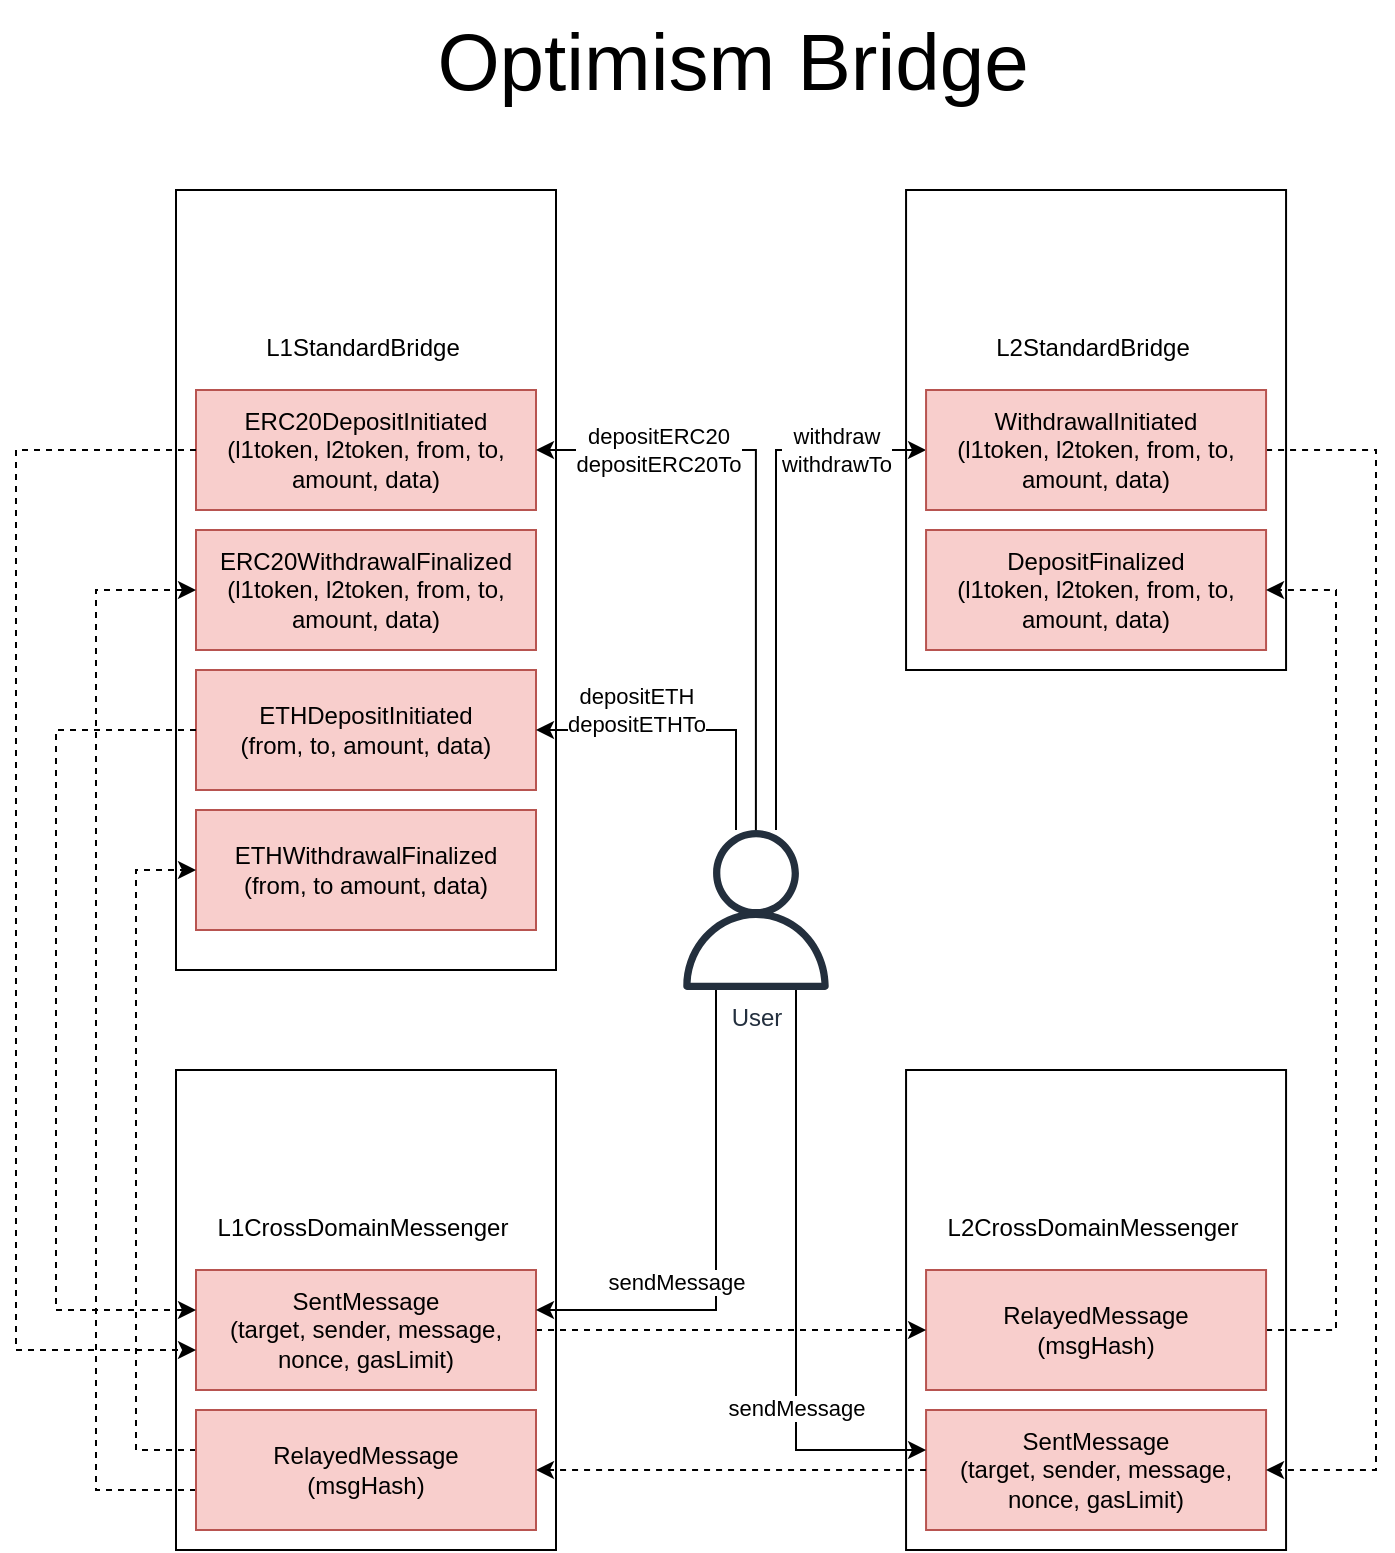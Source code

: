 <mxfile version="21.0.2" type="device"><diagram name="Page-1" id="de9uy1KyjLiE7p85j9zT"><mxGraphModel dx="1307" dy="793" grid="1" gridSize="10" guides="1" tooltips="1" connect="1" arrows="1" fold="1" page="1" pageScale="1" pageWidth="850" pageHeight="1100" math="0" shadow="0"><root><mxCell id="0"/><mxCell id="1" parent="0"/><mxCell id="DXUf2-8At56HG0uDUXkn-33" value="" style="rounded=0;whiteSpace=wrap;html=1;" vertex="1" parent="1"><mxGeometry x="120.0" y="210" width="190" height="390" as="geometry"/></mxCell><mxCell id="DXUf2-8At56HG0uDUXkn-34" value="L1StandardBridge" style="shape=image;html=1;verticalAlign=top;verticalLabelPosition=bottom;labelBackgroundColor=#ffffff;imageAspect=0;aspect=fixed;image=https://cdn2.iconfinder.com/data/icons/essential-web-4/50/content-form-contract-article-paper-128.png" vertex="1" parent="1"><mxGeometry x="185.0" y="220" width="55" height="55" as="geometry"/></mxCell><mxCell id="DXUf2-8At56HG0uDUXkn-35" value="ERC20DepositInitiated&lt;br&gt;(l1token, l2token, from, to, amount, data)" style="rounded=0;whiteSpace=wrap;html=1;fillColor=#f8cecc;strokeColor=#b85450;" vertex="1" parent="1"><mxGeometry x="130.0" y="310" width="170" height="60" as="geometry"/></mxCell><mxCell id="DXUf2-8At56HG0uDUXkn-36" value="ETHDepositInitiated&lt;br style=&quot;border-color: var(--border-color);&quot;&gt;(from, to, amount, data)" style="rounded=0;whiteSpace=wrap;html=1;fillColor=#f8cecc;strokeColor=#b85450;" vertex="1" parent="1"><mxGeometry x="130.0" y="450" width="170" height="60" as="geometry"/></mxCell><mxCell id="DXUf2-8At56HG0uDUXkn-71" value="depositETH&lt;br&gt;depositETHTo" style="edgeStyle=orthogonalEdgeStyle;rounded=0;orthogonalLoop=1;jettySize=auto;html=1;" edge="1" parent="1" source="DXUf2-8At56HG0uDUXkn-44" target="DXUf2-8At56HG0uDUXkn-36"><mxGeometry x="0.333" y="-10" relative="1" as="geometry"><Array as="points"><mxPoint x="400" y="480"/></Array><mxPoint as="offset"/></mxGeometry></mxCell><mxCell id="DXUf2-8At56HG0uDUXkn-72" value="depositERC20&lt;br&gt;depositERC20To" style="edgeStyle=orthogonalEdgeStyle;rounded=0;orthogonalLoop=1;jettySize=auto;html=1;" edge="1" parent="1" source="DXUf2-8At56HG0uDUXkn-44" target="DXUf2-8At56HG0uDUXkn-35"><mxGeometry x="0.595" relative="1" as="geometry"><Array as="points"><mxPoint x="410" y="340"/></Array><mxPoint as="offset"/></mxGeometry></mxCell><mxCell id="DXUf2-8At56HG0uDUXkn-44" value="User" style="sketch=0;outlineConnect=0;fontColor=#232F3E;gradientColor=none;fillColor=#232F3D;strokeColor=none;dashed=0;verticalLabelPosition=bottom;verticalAlign=top;align=center;html=1;fontSize=12;fontStyle=0;aspect=fixed;pointerEvents=1;shape=mxgraph.aws4.user;" vertex="1" parent="1"><mxGeometry x="370" y="530" width="80" height="80" as="geometry"/></mxCell><mxCell id="DXUf2-8At56HG0uDUXkn-53" value="Optimism Bridge" style="text;html=1;align=center;verticalAlign=middle;resizable=0;points=[];autosize=1;strokeColor=none;fillColor=none;fontSize=40;" vertex="1" parent="1"><mxGeometry x="237.52" y="115" width="320" height="60" as="geometry"/></mxCell><mxCell id="DXUf2-8At56HG0uDUXkn-54" value="ETHWithdrawalFinalized&lt;br&gt;(from, to amount, data)" style="rounded=0;whiteSpace=wrap;html=1;fillColor=#f8cecc;strokeColor=#b85450;" vertex="1" parent="1"><mxGeometry x="130.0" y="520" width="170" height="60" as="geometry"/></mxCell><mxCell id="DXUf2-8At56HG0uDUXkn-55" value="ERC20WithdrawalFinalized&lt;br&gt;(l1token, l2token, from, to, amount, data)" style="rounded=0;whiteSpace=wrap;html=1;fillColor=#f8cecc;strokeColor=#b85450;" vertex="1" parent="1"><mxGeometry x="130.0" y="380" width="170" height="60" as="geometry"/></mxCell><mxCell id="DXUf2-8At56HG0uDUXkn-56" value="" style="rounded=0;whiteSpace=wrap;html=1;" vertex="1" parent="1"><mxGeometry x="485.03" y="210" width="190" height="240" as="geometry"/></mxCell><mxCell id="DXUf2-8At56HG0uDUXkn-57" value="L2StandardBridge" style="shape=image;html=1;verticalAlign=top;verticalLabelPosition=bottom;labelBackgroundColor=#ffffff;imageAspect=0;aspect=fixed;image=https://cdn2.iconfinder.com/data/icons/essential-web-4/50/content-form-contract-article-paper-128.png" vertex="1" parent="1"><mxGeometry x="550.03" y="220" width="55" height="55" as="geometry"/></mxCell><mxCell id="DXUf2-8At56HG0uDUXkn-58" value="DepositFinalized&lt;br&gt;(l1token, l2token, from, to, amount, data)" style="rounded=0;whiteSpace=wrap;html=1;fillColor=#f8cecc;strokeColor=#b85450;" vertex="1" parent="1"><mxGeometry x="495.03" y="380" width="170" height="60" as="geometry"/></mxCell><mxCell id="DXUf2-8At56HG0uDUXkn-62" value="" style="rounded=0;whiteSpace=wrap;html=1;" vertex="1" parent="1"><mxGeometry x="485.03" y="650" width="190" height="240" as="geometry"/></mxCell><mxCell id="DXUf2-8At56HG0uDUXkn-63" value="L2CrossDomainMessenger" style="shape=image;html=1;verticalAlign=top;verticalLabelPosition=bottom;labelBackgroundColor=#ffffff;imageAspect=0;aspect=fixed;image=https://cdn2.iconfinder.com/data/icons/essential-web-4/50/content-form-contract-article-paper-128.png" vertex="1" parent="1"><mxGeometry x="550.03" y="660" width="55" height="55" as="geometry"/></mxCell><mxCell id="DXUf2-8At56HG0uDUXkn-64" value="SentMessage&lt;br&gt;(target, sender, message, nonce, gasLimit)" style="rounded=0;whiteSpace=wrap;html=1;fillColor=#f8cecc;strokeColor=#b85450;" vertex="1" parent="1"><mxGeometry x="495.03" y="820" width="170" height="60" as="geometry"/></mxCell><mxCell id="DXUf2-8At56HG0uDUXkn-96" style="edgeStyle=orthogonalEdgeStyle;rounded=0;orthogonalLoop=1;jettySize=auto;html=1;dashed=1;" edge="1" parent="1" source="DXUf2-8At56HG0uDUXkn-66" target="DXUf2-8At56HG0uDUXkn-58"><mxGeometry relative="1" as="geometry"><Array as="points"><mxPoint x="700" y="780"/><mxPoint x="700" y="410"/></Array></mxGeometry></mxCell><mxCell id="DXUf2-8At56HG0uDUXkn-66" value="RelayedMessage&lt;br&gt;(msgHash)" style="rounded=0;whiteSpace=wrap;html=1;fillColor=#f8cecc;strokeColor=#b85450;" vertex="1" parent="1"><mxGeometry x="495.03" y="750" width="170" height="60" as="geometry"/></mxCell><mxCell id="DXUf2-8At56HG0uDUXkn-67" value="" style="rounded=0;whiteSpace=wrap;html=1;" vertex="1" parent="1"><mxGeometry x="120.0" y="650" width="190" height="240" as="geometry"/></mxCell><mxCell id="DXUf2-8At56HG0uDUXkn-68" value="L1CrossDomainMessenger" style="shape=image;html=1;verticalAlign=top;verticalLabelPosition=bottom;labelBackgroundColor=#ffffff;imageAspect=0;aspect=fixed;image=https://cdn2.iconfinder.com/data/icons/essential-web-4/50/content-form-contract-article-paper-128.png" vertex="1" parent="1"><mxGeometry x="185.0" y="660" width="55" height="55" as="geometry"/></mxCell><mxCell id="DXUf2-8At56HG0uDUXkn-90" style="edgeStyle=orthogonalEdgeStyle;rounded=0;orthogonalLoop=1;jettySize=auto;html=1;dashed=1;" edge="1" parent="1" source="DXUf2-8At56HG0uDUXkn-69" target="DXUf2-8At56HG0uDUXkn-66"><mxGeometry relative="1" as="geometry"><Array as="points"><mxPoint x="440" y="780"/><mxPoint x="440" y="780"/></Array></mxGeometry></mxCell><mxCell id="DXUf2-8At56HG0uDUXkn-69" value="SentMessage&lt;br&gt;(target, sender, message, nonce, gasLimit)" style="rounded=0;whiteSpace=wrap;html=1;fillColor=#f8cecc;strokeColor=#b85450;" vertex="1" parent="1"><mxGeometry x="130.0" y="750" width="170" height="60" as="geometry"/></mxCell><mxCell id="DXUf2-8At56HG0uDUXkn-93" style="edgeStyle=orthogonalEdgeStyle;rounded=0;orthogonalLoop=1;jettySize=auto;html=1;dashed=1;" edge="1" parent="1" source="DXUf2-8At56HG0uDUXkn-70" target="DXUf2-8At56HG0uDUXkn-55"><mxGeometry relative="1" as="geometry"><Array as="points"><mxPoint x="80" y="860"/><mxPoint x="80" y="410"/></Array></mxGeometry></mxCell><mxCell id="DXUf2-8At56HG0uDUXkn-94" style="edgeStyle=orthogonalEdgeStyle;rounded=0;orthogonalLoop=1;jettySize=auto;html=1;dashed=1;" edge="1" parent="1" source="DXUf2-8At56HG0uDUXkn-70" target="DXUf2-8At56HG0uDUXkn-54"><mxGeometry relative="1" as="geometry"><Array as="points"><mxPoint x="100" y="840"/><mxPoint x="100" y="550"/></Array></mxGeometry></mxCell><mxCell id="DXUf2-8At56HG0uDUXkn-70" value="RelayedMessage&lt;br&gt;(msgHash)" style="rounded=0;whiteSpace=wrap;html=1;fillColor=#f8cecc;strokeColor=#b85450;" vertex="1" parent="1"><mxGeometry x="130.0" y="820" width="170" height="60" as="geometry"/></mxCell><mxCell id="DXUf2-8At56HG0uDUXkn-87" value="withdraw&lt;br&gt;withdrawTo" style="edgeStyle=orthogonalEdgeStyle;rounded=0;orthogonalLoop=1;jettySize=auto;html=1;entryX=0;entryY=0.5;entryDx=0;entryDy=0;" edge="1" parent="1" source="DXUf2-8At56HG0uDUXkn-44" target="DXUf2-8At56HG0uDUXkn-61"><mxGeometry x="0.66" relative="1" as="geometry"><Array as="points"><mxPoint x="420" y="340"/></Array><mxPoint as="offset"/></mxGeometry></mxCell><mxCell id="DXUf2-8At56HG0uDUXkn-88" value="sendMessage" style="edgeStyle=orthogonalEdgeStyle;rounded=0;orthogonalLoop=1;jettySize=auto;html=1;" edge="1" parent="1" source="DXUf2-8At56HG0uDUXkn-44" target="DXUf2-8At56HG0uDUXkn-69"><mxGeometry x="0.167" y="-20" relative="1" as="geometry"><Array as="points"><mxPoint x="390" y="770"/></Array><mxPoint as="offset"/></mxGeometry></mxCell><mxCell id="DXUf2-8At56HG0uDUXkn-89" value="sendMessage" style="edgeStyle=orthogonalEdgeStyle;rounded=0;orthogonalLoop=1;jettySize=auto;html=1;" edge="1" parent="1" source="DXUf2-8At56HG0uDUXkn-44" target="DXUf2-8At56HG0uDUXkn-64"><mxGeometry x="0.424" relative="1" as="geometry"><Array as="points"><mxPoint x="430" y="840"/></Array><mxPoint y="-1" as="offset"/></mxGeometry></mxCell><mxCell id="DXUf2-8At56HG0uDUXkn-91" style="edgeStyle=orthogonalEdgeStyle;rounded=0;orthogonalLoop=1;jettySize=auto;html=1;dashed=1;" edge="1" parent="1" source="DXUf2-8At56HG0uDUXkn-64" target="DXUf2-8At56HG0uDUXkn-70"><mxGeometry relative="1" as="geometry"><Array as="points"><mxPoint x="400" y="850"/><mxPoint x="400" y="850"/></Array></mxGeometry></mxCell><mxCell id="DXUf2-8At56HG0uDUXkn-97" style="edgeStyle=orthogonalEdgeStyle;rounded=0;orthogonalLoop=1;jettySize=auto;html=1;dashed=1;" edge="1" parent="1" source="DXUf2-8At56HG0uDUXkn-61" target="DXUf2-8At56HG0uDUXkn-64"><mxGeometry relative="1" as="geometry"><Array as="points"><mxPoint x="720" y="340"/><mxPoint x="720" y="850"/></Array></mxGeometry></mxCell><mxCell id="DXUf2-8At56HG0uDUXkn-61" value="WithdrawalInitiated&lt;br&gt;(l1token, l2token, from, to, amount, data)" style="rounded=0;whiteSpace=wrap;html=1;fillColor=#f8cecc;strokeColor=#b85450;" vertex="1" parent="1"><mxGeometry x="495.03" y="310" width="170" height="60" as="geometry"/></mxCell><mxCell id="DXUf2-8At56HG0uDUXkn-98" style="edgeStyle=orthogonalEdgeStyle;rounded=0;orthogonalLoop=1;jettySize=auto;html=1;dashed=1;" edge="1" parent="1" source="DXUf2-8At56HG0uDUXkn-35" target="DXUf2-8At56HG0uDUXkn-69"><mxGeometry relative="1" as="geometry"><Array as="points"><mxPoint x="40" y="340"/><mxPoint x="40" y="790"/></Array></mxGeometry></mxCell><mxCell id="DXUf2-8At56HG0uDUXkn-99" style="edgeStyle=orthogonalEdgeStyle;rounded=0;orthogonalLoop=1;jettySize=auto;html=1;dashed=1;" edge="1" parent="1" source="DXUf2-8At56HG0uDUXkn-36" target="DXUf2-8At56HG0uDUXkn-69"><mxGeometry relative="1" as="geometry"><Array as="points"><mxPoint x="60" y="480"/><mxPoint x="60" y="770"/></Array></mxGeometry></mxCell></root></mxGraphModel></diagram></mxfile>